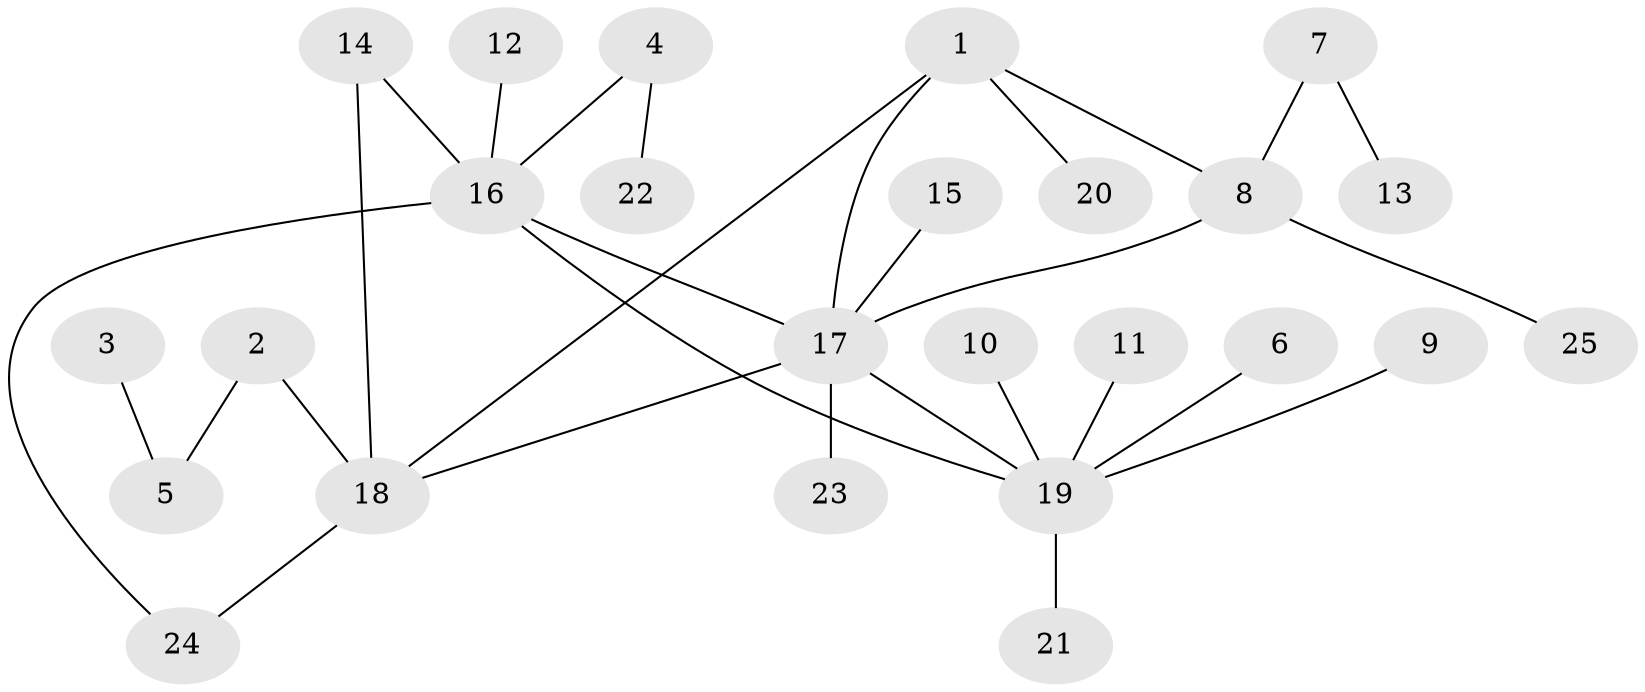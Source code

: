 // original degree distribution, {5: 0.04081632653061224, 4: 0.08163265306122448, 7: 0.04081632653061224, 2: 0.20408163265306123, 9: 0.02040816326530612, 8: 0.02040816326530612, 1: 0.5510204081632653, 3: 0.04081632653061224}
// Generated by graph-tools (version 1.1) at 2025/02/03/09/25 03:02:44]
// undirected, 25 vertices, 29 edges
graph export_dot {
graph [start="1"]
  node [color=gray90,style=filled];
  1;
  2;
  3;
  4;
  5;
  6;
  7;
  8;
  9;
  10;
  11;
  12;
  13;
  14;
  15;
  16;
  17;
  18;
  19;
  20;
  21;
  22;
  23;
  24;
  25;
  1 -- 8 [weight=1.0];
  1 -- 17 [weight=1.0];
  1 -- 18 [weight=1.0];
  1 -- 20 [weight=1.0];
  2 -- 5 [weight=1.0];
  2 -- 18 [weight=1.0];
  3 -- 5 [weight=1.0];
  4 -- 16 [weight=1.0];
  4 -- 22 [weight=1.0];
  6 -- 19 [weight=1.0];
  7 -- 8 [weight=1.0];
  7 -- 13 [weight=1.0];
  8 -- 17 [weight=1.0];
  8 -- 25 [weight=1.0];
  9 -- 19 [weight=1.0];
  10 -- 19 [weight=1.0];
  11 -- 19 [weight=1.0];
  12 -- 16 [weight=1.0];
  14 -- 16 [weight=1.0];
  14 -- 18 [weight=2.0];
  15 -- 17 [weight=1.0];
  16 -- 17 [weight=1.0];
  16 -- 19 [weight=1.0];
  16 -- 24 [weight=1.0];
  17 -- 18 [weight=2.0];
  17 -- 19 [weight=1.0];
  17 -- 23 [weight=1.0];
  18 -- 24 [weight=1.0];
  19 -- 21 [weight=1.0];
}
